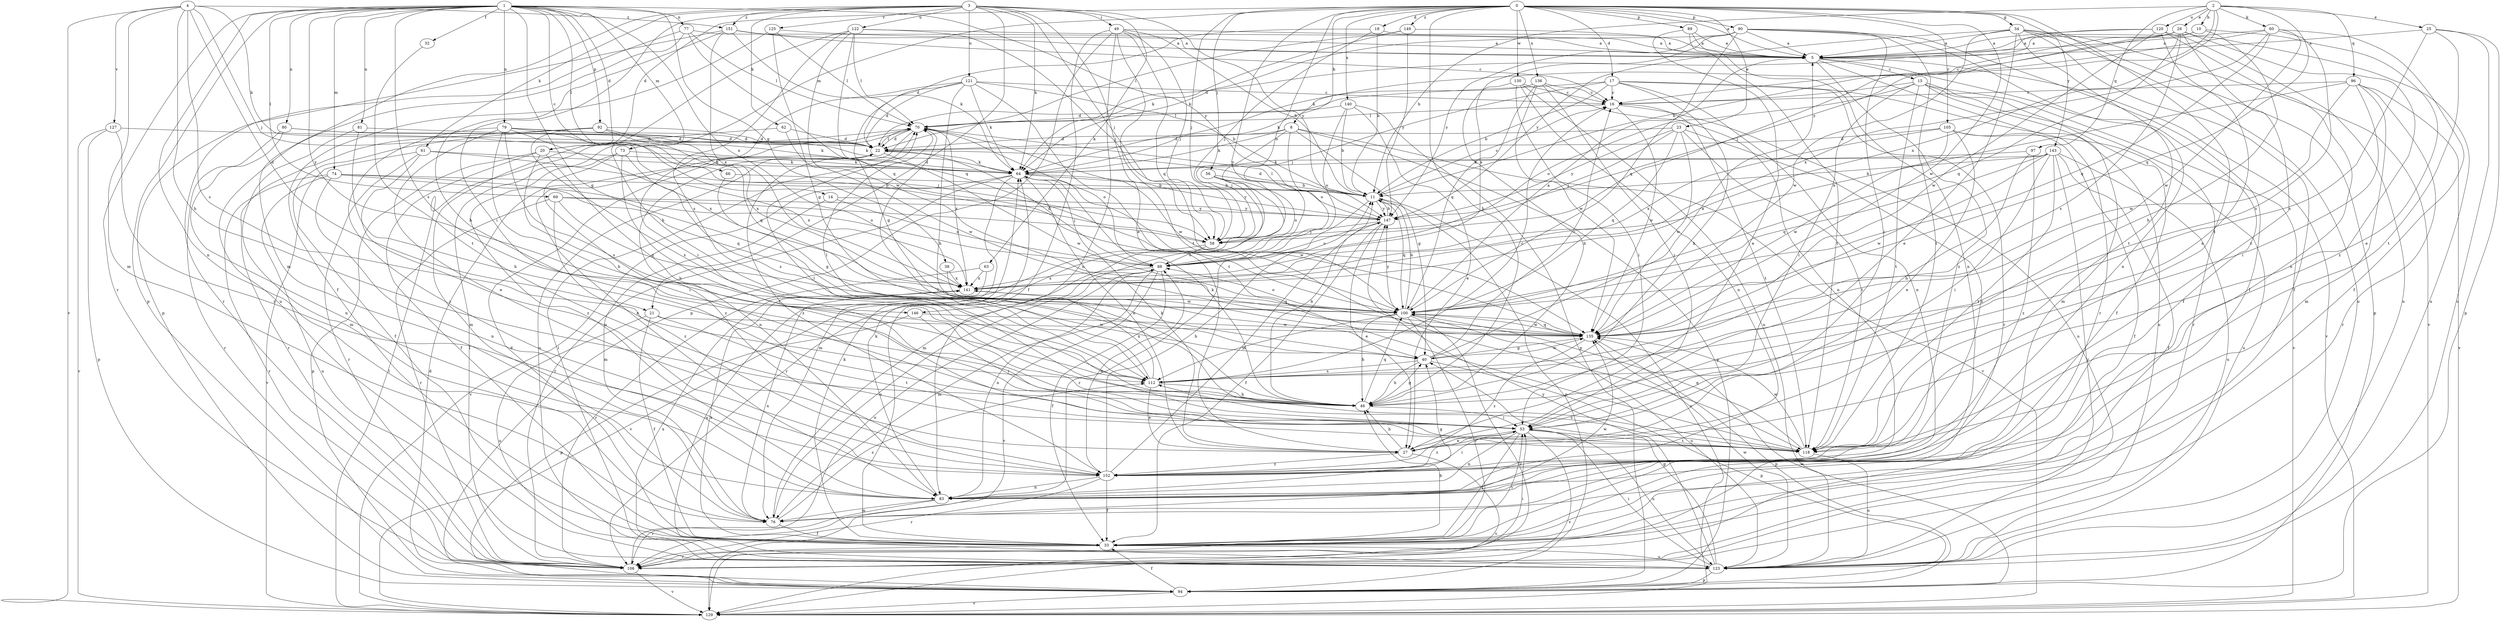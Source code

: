 strict digraph  {
0;
1;
2;
3;
4;
5;
8;
10;
11;
14;
15;
16;
17;
18;
20;
21;
22;
23;
25;
26;
27;
32;
33;
34;
38;
40;
46;
49;
53;
56;
58;
60;
61;
62;
63;
64;
66;
69;
70;
73;
74;
76;
77;
79;
80;
81;
83;
88;
89;
90;
92;
94;
96;
97;
100;
105;
106;
112;
118;
120;
121;
122;
123;
125;
127;
129;
130;
135;
136;
140;
141;
143;
146;
147;
149;
151;
152;
0 -> 5  [label=a];
0 -> 8  [label=b];
0 -> 17  [label=d];
0 -> 18  [label=d];
0 -> 20  [label=d];
0 -> 23  [label=e];
0 -> 34  [label=g];
0 -> 46  [label=h];
0 -> 56  [label=j];
0 -> 58  [label=j];
0 -> 73  [label=m];
0 -> 88  [label=o];
0 -> 89  [label=p];
0 -> 90  [label=p];
0 -> 105  [label=r];
0 -> 118  [label=t];
0 -> 130  [label=w];
0 -> 135  [label=w];
0 -> 136  [label=x];
0 -> 140  [label=x];
0 -> 143  [label=y];
0 -> 146  [label=y];
0 -> 149  [label=z];
1 -> 14  [label=c];
1 -> 20  [label=d];
1 -> 32  [label=f];
1 -> 38  [label=g];
1 -> 40  [label=g];
1 -> 66  [label=l];
1 -> 69  [label=l];
1 -> 73  [label=m];
1 -> 74  [label=m];
1 -> 77  [label=n];
1 -> 79  [label=n];
1 -> 80  [label=n];
1 -> 81  [label=n];
1 -> 83  [label=n];
1 -> 92  [label=p];
1 -> 94  [label=p];
1 -> 106  [label=r];
1 -> 112  [label=s];
1 -> 141  [label=x];
1 -> 146  [label=y];
1 -> 147  [label=y];
2 -> 10  [label=b];
2 -> 11  [label=b];
2 -> 25  [label=e];
2 -> 26  [label=e];
2 -> 60  [label=k];
2 -> 96  [label=q];
2 -> 97  [label=q];
2 -> 100  [label=q];
2 -> 120  [label=u];
2 -> 141  [label=x];
2 -> 147  [label=y];
3 -> 21  [label=d];
3 -> 27  [label=e];
3 -> 49  [label=i];
3 -> 53  [label=i];
3 -> 58  [label=j];
3 -> 61  [label=k];
3 -> 62  [label=k];
3 -> 63  [label=k];
3 -> 64  [label=k];
3 -> 76  [label=m];
3 -> 121  [label=u];
3 -> 122  [label=u];
3 -> 125  [label=v];
3 -> 147  [label=y];
3 -> 151  [label=z];
4 -> 21  [label=d];
4 -> 46  [label=h];
4 -> 58  [label=j];
4 -> 64  [label=k];
4 -> 76  [label=m];
4 -> 112  [label=s];
4 -> 127  [label=v];
4 -> 129  [label=v];
4 -> 151  [label=z];
5 -> 15  [label=c];
5 -> 33  [label=f];
5 -> 106  [label=r];
5 -> 129  [label=v];
5 -> 152  [label=z];
8 -> 22  [label=d];
8 -> 40  [label=g];
8 -> 58  [label=j];
8 -> 64  [label=k];
8 -> 88  [label=o];
8 -> 94  [label=p];
8 -> 129  [label=v];
10 -> 5  [label=a];
10 -> 11  [label=b];
10 -> 27  [label=e];
10 -> 46  [label=h];
11 -> 16  [label=c];
11 -> 22  [label=d];
11 -> 94  [label=p];
11 -> 100  [label=q];
11 -> 106  [label=r];
11 -> 129  [label=v];
11 -> 147  [label=y];
14 -> 76  [label=m];
14 -> 88  [label=o];
14 -> 147  [label=y];
15 -> 16  [label=c];
15 -> 33  [label=f];
15 -> 53  [label=i];
15 -> 76  [label=m];
15 -> 88  [label=o];
15 -> 106  [label=r];
15 -> 118  [label=t];
15 -> 129  [label=v];
16 -> 70  [label=l];
16 -> 118  [label=t];
16 -> 123  [label=u];
16 -> 135  [label=w];
17 -> 11  [label=b];
17 -> 16  [label=c];
17 -> 46  [label=h];
17 -> 58  [label=j];
17 -> 64  [label=k];
17 -> 83  [label=n];
17 -> 106  [label=r];
17 -> 123  [label=u];
18 -> 5  [label=a];
18 -> 11  [label=b];
18 -> 22  [label=d];
18 -> 58  [label=j];
20 -> 33  [label=f];
20 -> 46  [label=h];
20 -> 53  [label=i];
20 -> 64  [label=k];
20 -> 94  [label=p];
21 -> 33  [label=f];
21 -> 118  [label=t];
21 -> 123  [label=u];
21 -> 135  [label=w];
22 -> 64  [label=k];
22 -> 70  [label=l];
22 -> 83  [label=n];
22 -> 135  [label=w];
22 -> 152  [label=z];
23 -> 22  [label=d];
23 -> 58  [label=j];
23 -> 100  [label=q];
23 -> 118  [label=t];
23 -> 135  [label=w];
23 -> 147  [label=y];
23 -> 152  [label=z];
25 -> 5  [label=a];
25 -> 94  [label=p];
25 -> 112  [label=s];
25 -> 118  [label=t];
25 -> 123  [label=u];
26 -> 5  [label=a];
26 -> 16  [label=c];
26 -> 58  [label=j];
26 -> 100  [label=q];
26 -> 112  [label=s];
26 -> 118  [label=t];
26 -> 123  [label=u];
26 -> 152  [label=z];
27 -> 46  [label=h];
27 -> 64  [label=k];
27 -> 129  [label=v];
27 -> 152  [label=z];
32 -> 118  [label=t];
33 -> 22  [label=d];
33 -> 46  [label=h];
33 -> 53  [label=i];
33 -> 64  [label=k];
33 -> 106  [label=r];
33 -> 123  [label=u];
33 -> 141  [label=x];
34 -> 5  [label=a];
34 -> 27  [label=e];
34 -> 33  [label=f];
34 -> 94  [label=p];
34 -> 118  [label=t];
34 -> 123  [label=u];
34 -> 129  [label=v];
34 -> 135  [label=w];
34 -> 147  [label=y];
38 -> 135  [label=w];
38 -> 141  [label=x];
40 -> 5  [label=a];
40 -> 16  [label=c];
40 -> 46  [label=h];
40 -> 94  [label=p];
40 -> 112  [label=s];
40 -> 135  [label=w];
46 -> 11  [label=b];
46 -> 40  [label=g];
46 -> 53  [label=i];
46 -> 64  [label=k];
46 -> 100  [label=q];
49 -> 5  [label=a];
49 -> 11  [label=b];
49 -> 33  [label=f];
49 -> 58  [label=j];
49 -> 83  [label=n];
49 -> 94  [label=p];
49 -> 100  [label=q];
49 -> 118  [label=t];
53 -> 27  [label=e];
53 -> 33  [label=f];
53 -> 70  [label=l];
53 -> 83  [label=n];
53 -> 118  [label=t];
53 -> 123  [label=u];
53 -> 129  [label=v];
53 -> 152  [label=z];
56 -> 11  [label=b];
56 -> 76  [label=m];
56 -> 88  [label=o];
56 -> 106  [label=r];
58 -> 88  [label=o];
58 -> 129  [label=v];
60 -> 5  [label=a];
60 -> 33  [label=f];
60 -> 64  [label=k];
60 -> 100  [label=q];
60 -> 112  [label=s];
60 -> 135  [label=w];
60 -> 141  [label=x];
61 -> 64  [label=k];
61 -> 106  [label=r];
61 -> 129  [label=v];
61 -> 141  [label=x];
61 -> 152  [label=z];
62 -> 22  [label=d];
62 -> 76  [label=m];
62 -> 135  [label=w];
63 -> 106  [label=r];
63 -> 123  [label=u];
63 -> 141  [label=x];
64 -> 11  [label=b];
64 -> 27  [label=e];
64 -> 76  [label=m];
64 -> 106  [label=r];
64 -> 129  [label=v];
64 -> 135  [label=w];
64 -> 147  [label=y];
66 -> 11  [label=b];
66 -> 40  [label=g];
69 -> 58  [label=j];
69 -> 100  [label=q];
69 -> 106  [label=r];
69 -> 147  [label=y];
69 -> 152  [label=z];
70 -> 22  [label=d];
70 -> 83  [label=n];
70 -> 88  [label=o];
70 -> 123  [label=u];
70 -> 135  [label=w];
70 -> 141  [label=x];
73 -> 64  [label=k];
73 -> 83  [label=n];
73 -> 112  [label=s];
73 -> 118  [label=t];
73 -> 152  [label=z];
74 -> 11  [label=b];
74 -> 83  [label=n];
74 -> 88  [label=o];
74 -> 100  [label=q];
74 -> 106  [label=r];
74 -> 123  [label=u];
76 -> 33  [label=f];
76 -> 88  [label=o];
76 -> 112  [label=s];
76 -> 135  [label=w];
76 -> 141  [label=x];
77 -> 5  [label=a];
77 -> 70  [label=l];
77 -> 94  [label=p];
77 -> 100  [label=q];
77 -> 123  [label=u];
79 -> 22  [label=d];
79 -> 27  [label=e];
79 -> 46  [label=h];
79 -> 58  [label=j];
79 -> 64  [label=k];
79 -> 112  [label=s];
79 -> 141  [label=x];
79 -> 152  [label=z];
80 -> 22  [label=d];
80 -> 64  [label=k];
80 -> 83  [label=n];
80 -> 106  [label=r];
81 -> 22  [label=d];
81 -> 46  [label=h];
81 -> 76  [label=m];
83 -> 40  [label=g];
83 -> 64  [label=k];
83 -> 76  [label=m];
83 -> 106  [label=r];
88 -> 22  [label=d];
88 -> 33  [label=f];
88 -> 76  [label=m];
88 -> 83  [label=n];
88 -> 129  [label=v];
88 -> 141  [label=x];
89 -> 5  [label=a];
89 -> 27  [label=e];
89 -> 83  [label=n];
89 -> 118  [label=t];
90 -> 5  [label=a];
90 -> 33  [label=f];
90 -> 53  [label=i];
90 -> 64  [label=k];
90 -> 83  [label=n];
90 -> 100  [label=q];
90 -> 118  [label=t];
90 -> 141  [label=x];
90 -> 147  [label=y];
92 -> 22  [label=d];
92 -> 33  [label=f];
92 -> 100  [label=q];
92 -> 106  [label=r];
92 -> 112  [label=s];
92 -> 141  [label=x];
94 -> 22  [label=d];
94 -> 33  [label=f];
94 -> 129  [label=v];
94 -> 135  [label=w];
96 -> 16  [label=c];
96 -> 53  [label=i];
96 -> 76  [label=m];
96 -> 106  [label=r];
96 -> 129  [label=v];
96 -> 135  [label=w];
96 -> 141  [label=x];
97 -> 46  [label=h];
97 -> 64  [label=k];
97 -> 152  [label=z];
100 -> 5  [label=a];
100 -> 11  [label=b];
100 -> 46  [label=h];
100 -> 88  [label=o];
100 -> 106  [label=r];
100 -> 112  [label=s];
100 -> 123  [label=u];
100 -> 129  [label=v];
100 -> 135  [label=w];
100 -> 147  [label=y];
105 -> 22  [label=d];
105 -> 27  [label=e];
105 -> 33  [label=f];
105 -> 123  [label=u];
105 -> 135  [label=w];
105 -> 141  [label=x];
106 -> 53  [label=i];
106 -> 70  [label=l];
106 -> 88  [label=o];
106 -> 129  [label=v];
112 -> 16  [label=c];
112 -> 27  [label=e];
112 -> 46  [label=h];
112 -> 70  [label=l];
112 -> 141  [label=x];
118 -> 70  [label=l];
118 -> 100  [label=q];
118 -> 112  [label=s];
118 -> 123  [label=u];
118 -> 135  [label=w];
120 -> 5  [label=a];
120 -> 22  [label=d];
120 -> 27  [label=e];
120 -> 83  [label=n];
120 -> 123  [label=u];
120 -> 135  [label=w];
121 -> 11  [label=b];
121 -> 16  [label=c];
121 -> 22  [label=d];
121 -> 40  [label=g];
121 -> 46  [label=h];
121 -> 53  [label=i];
121 -> 64  [label=k];
121 -> 118  [label=t];
122 -> 5  [label=a];
122 -> 46  [label=h];
122 -> 58  [label=j];
122 -> 70  [label=l];
122 -> 100  [label=q];
122 -> 112  [label=s];
122 -> 135  [label=w];
123 -> 40  [label=g];
123 -> 53  [label=i];
123 -> 70  [label=l];
123 -> 94  [label=p];
123 -> 135  [label=w];
123 -> 141  [label=x];
123 -> 147  [label=y];
125 -> 5  [label=a];
125 -> 33  [label=f];
125 -> 40  [label=g];
125 -> 70  [label=l];
127 -> 22  [label=d];
127 -> 94  [label=p];
127 -> 129  [label=v];
127 -> 152  [label=z];
129 -> 70  [label=l];
130 -> 16  [label=c];
130 -> 46  [label=h];
130 -> 53  [label=i];
130 -> 83  [label=n];
130 -> 123  [label=u];
135 -> 40  [label=g];
135 -> 94  [label=p];
135 -> 100  [label=q];
135 -> 152  [label=z];
136 -> 16  [label=c];
136 -> 22  [label=d];
136 -> 53  [label=i];
136 -> 83  [label=n];
136 -> 100  [label=q];
136 -> 135  [label=w];
140 -> 11  [label=b];
140 -> 27  [label=e];
140 -> 70  [label=l];
140 -> 88  [label=o];
140 -> 94  [label=p];
141 -> 100  [label=q];
143 -> 11  [label=b];
143 -> 33  [label=f];
143 -> 53  [label=i];
143 -> 64  [label=k];
143 -> 100  [label=q];
143 -> 106  [label=r];
143 -> 118  [label=t];
143 -> 123  [label=u];
143 -> 135  [label=w];
146 -> 53  [label=i];
146 -> 94  [label=p];
146 -> 135  [label=w];
147 -> 11  [label=b];
147 -> 27  [label=e];
147 -> 33  [label=f];
147 -> 58  [label=j];
147 -> 70  [label=l];
147 -> 88  [label=o];
149 -> 5  [label=a];
149 -> 64  [label=k];
149 -> 70  [label=l];
149 -> 147  [label=y];
151 -> 5  [label=a];
151 -> 16  [label=c];
151 -> 46  [label=h];
151 -> 64  [label=k];
151 -> 106  [label=r];
151 -> 141  [label=x];
152 -> 11  [label=b];
152 -> 33  [label=f];
152 -> 53  [label=i];
152 -> 83  [label=n];
152 -> 88  [label=o];
152 -> 106  [label=r];
152 -> 147  [label=y];
}
